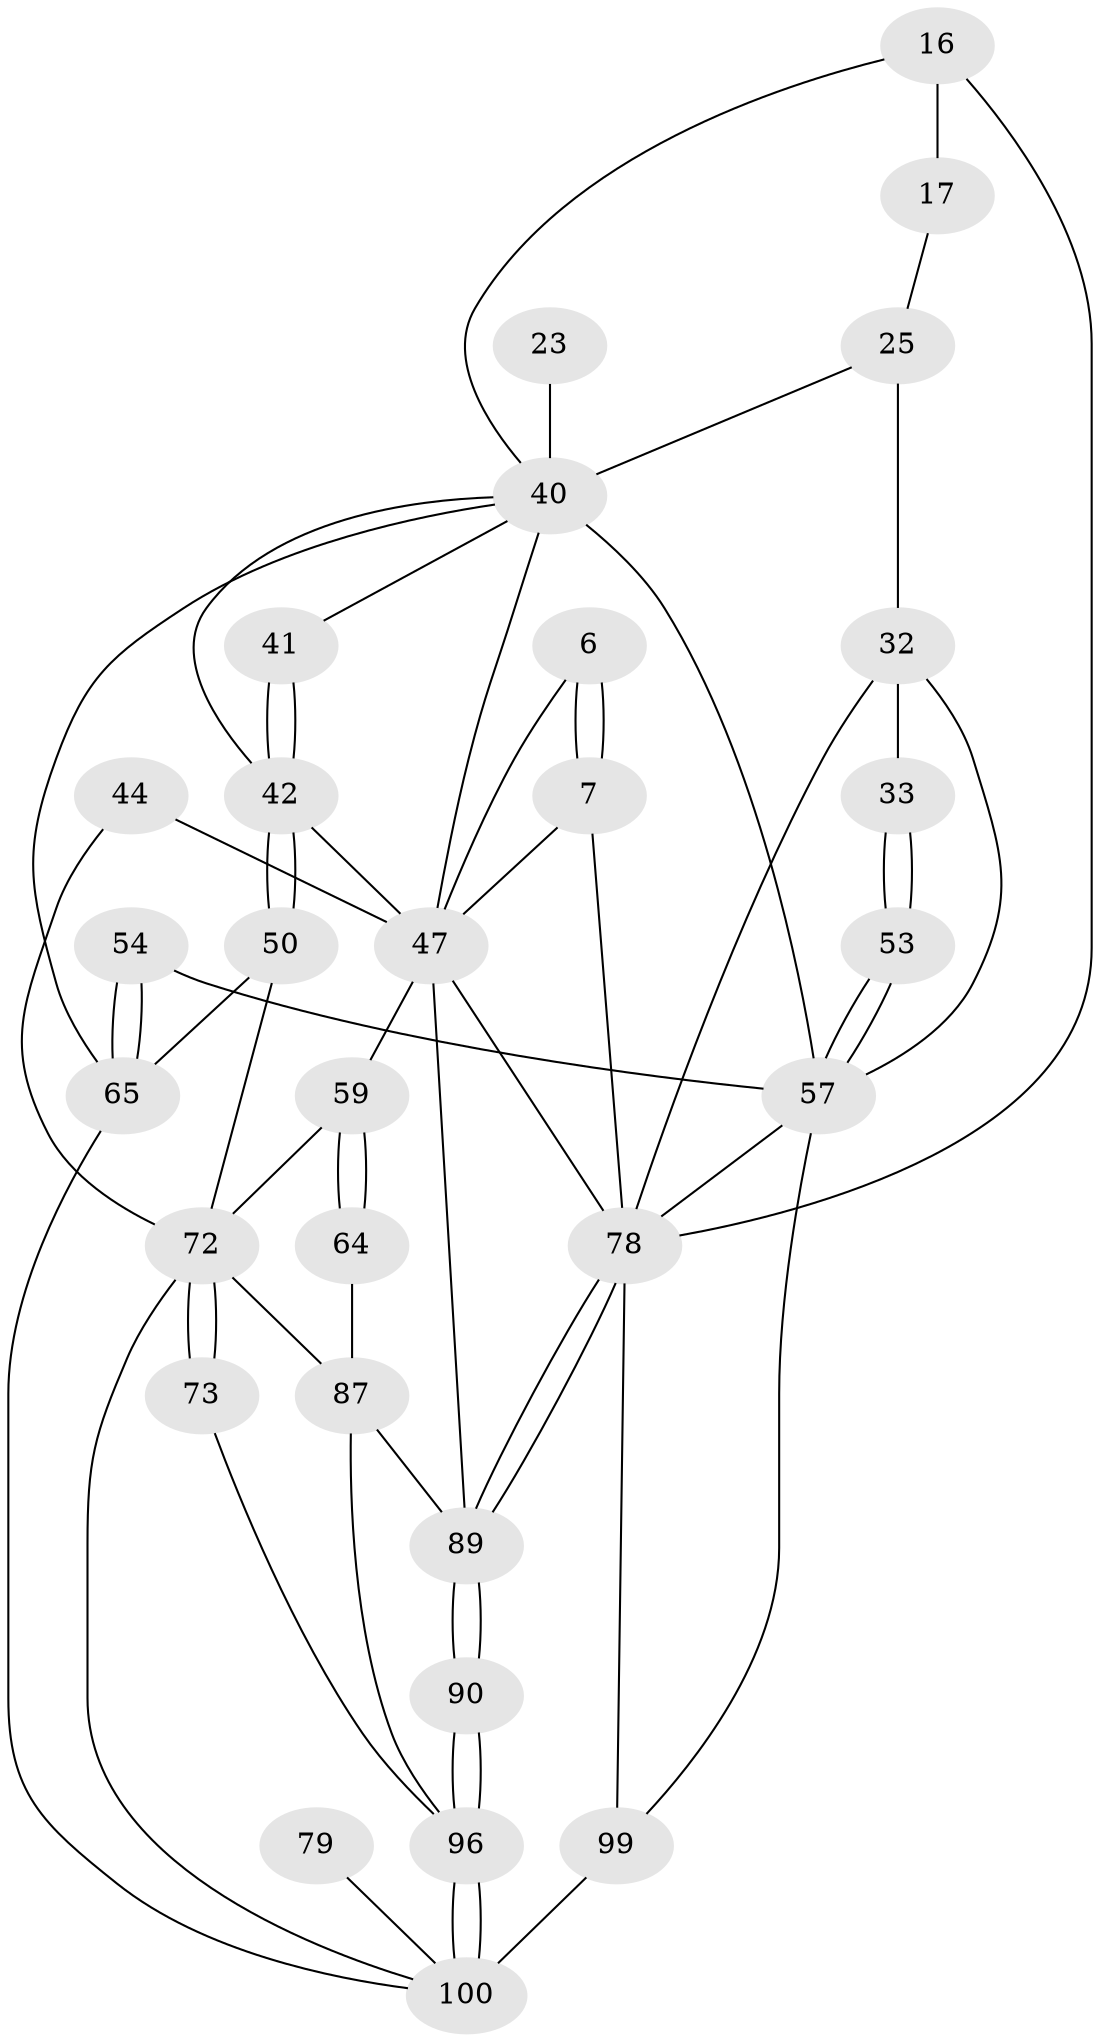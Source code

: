 // original degree distribution, {3: 0.03, 5: 0.49, 4: 0.25, 6: 0.23}
// Generated by graph-tools (version 1.1) at 2025/06/03/04/25 22:06:55]
// undirected, 30 vertices, 64 edges
graph export_dot {
graph [start="1"]
  node [color=gray90,style=filled];
  6 [pos="+1+0.30598584373488286"];
  7 [pos="+1+0.3267944497685413",super="+4"];
  16 [pos="+0.05139903669728944+0.18116114700082403",super="+12+11"];
  17 [pos="+0.18245499922805425+0.31174225700524866"];
  23 [pos="+0.4116339352792205+0.3371651012083098"];
  25 [pos="+0.24674092469996245+0.4043542273036837",super="+22"];
  32 [pos="+0.238210193589053+0.5407634076901218",super="+29+20"];
  33 [pos="+0.1128247984896805+0.5102089007360248",super="+31"];
  40 [pos="+0.41986217373697554+0.5246977856820699",super="+37+39+27"];
  41 [pos="+0.5969243626193418+0.48148051114110696"];
  42 [pos="+0.6166942316271947+0.5798802983762003",super="+35+36"];
  44 [pos="+0.8079042021796592+0.5615108088200217"];
  47 [pos="+0.9111907804889904+0.6096166581537059",super="+43"];
  50 [pos="+0.6167525596557081+0.5831138736888529"];
  53 [pos="+0+0.5527986645924011"];
  54 [pos="+0.31090656023711516+0.6517232764812698"];
  57 [pos="+0+0.704015605477729",super="+56"];
  59 [pos="+0.7928666842291542+0.6922184360324382",super="+58"];
  64 [pos="+0.850464618915443+0.7720249714117583"];
  65 [pos="+0.46582941728461386+0.7331073403262752",super="+51+52"];
  72 [pos="+0.7807426786375413+0.8206557507248314",super="+60+66"];
  73 [pos="+0.6977803496725377+0.8468703850277094"];
  78 [pos="+1+1",super="+61+76"];
  79 [pos="+0.43844397918103384+0.9136383880638359"];
  87 [pos="+0.9249056427875645+0.8985834476644605",super="+84+83"];
  89 [pos="+0.9336798929688961+1",super="+88+81+77+62"];
  90 [pos="+0.849960976754901+1"];
  96 [pos="+0.8168587116880195+1",super="+91+86+85"];
  99 [pos="+0.40171637407001515+1",super="+97+75+98"];
  100 [pos="+0.6431281683969963+1",super="+95+92+80"];
  6 -- 7 [weight=2];
  6 -- 7;
  6 -- 47;
  7 -- 78 [weight=3];
  7 -- 47;
  16 -- 17 [weight=2];
  16 -- 78 [weight=2];
  16 -- 40;
  17 -- 25;
  23 -- 40 [weight=3];
  25 -- 32 [weight=2];
  25 -- 40 [weight=2];
  32 -- 33 [weight=3];
  32 -- 78;
  32 -- 57;
  33 -- 53 [weight=2];
  33 -- 53;
  40 -- 65;
  40 -- 41;
  40 -- 42;
  40 -- 57;
  40 -- 47;
  41 -- 42 [weight=2];
  41 -- 42;
  42 -- 50;
  42 -- 50;
  42 -- 47;
  44 -- 72;
  44 -- 47 [weight=2];
  47 -- 59;
  47 -- 89;
  47 -- 78;
  50 -- 65;
  50 -- 72;
  53 -- 57;
  53 -- 57;
  54 -- 65 [weight=2];
  54 -- 65;
  54 -- 57;
  57 -- 78;
  57 -- 99;
  59 -- 64 [weight=2];
  59 -- 64;
  59 -- 72;
  64 -- 87;
  65 -- 100;
  72 -- 73 [weight=2];
  72 -- 73;
  72 -- 100;
  72 -- 87;
  73 -- 96;
  78 -- 89 [weight=3];
  78 -- 89;
  78 -- 99;
  79 -- 100 [weight=3];
  87 -- 96;
  87 -- 89 [weight=3];
  89 -- 90;
  89 -- 90;
  90 -- 96 [weight=2];
  90 -- 96;
  96 -- 100 [weight=2];
  96 -- 100;
  99 -- 100 [weight=4];
}
